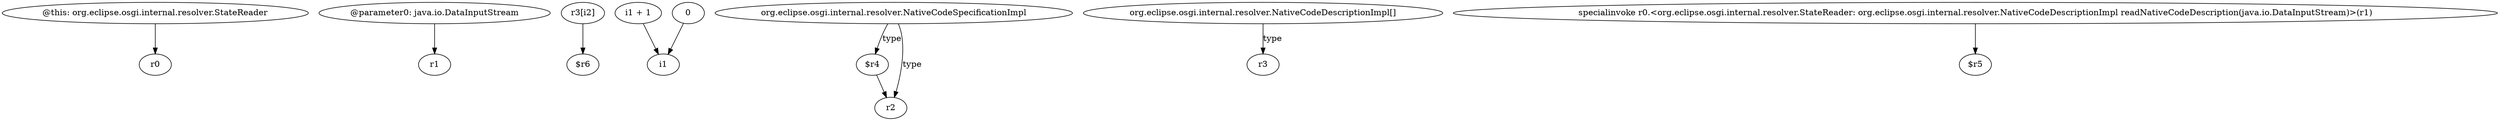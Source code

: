 digraph g {
0[label="@this: org.eclipse.osgi.internal.resolver.StateReader"]
1[label="r0"]
0->1[label=""]
2[label="@parameter0: java.io.DataInputStream"]
3[label="r1"]
2->3[label=""]
4[label="r3[i2]"]
5[label="$r6"]
4->5[label=""]
6[label="i1 + 1"]
7[label="i1"]
6->7[label=""]
8[label="org.eclipse.osgi.internal.resolver.NativeCodeSpecificationImpl"]
9[label="$r4"]
8->9[label="type"]
10[label="r2"]
9->10[label=""]
11[label="0"]
11->7[label=""]
12[label="org.eclipse.osgi.internal.resolver.NativeCodeDescriptionImpl[]"]
13[label="r3"]
12->13[label="type"]
14[label="specialinvoke r0.<org.eclipse.osgi.internal.resolver.StateReader: org.eclipse.osgi.internal.resolver.NativeCodeDescriptionImpl readNativeCodeDescription(java.io.DataInputStream)>(r1)"]
15[label="$r5"]
14->15[label=""]
8->10[label="type"]
}